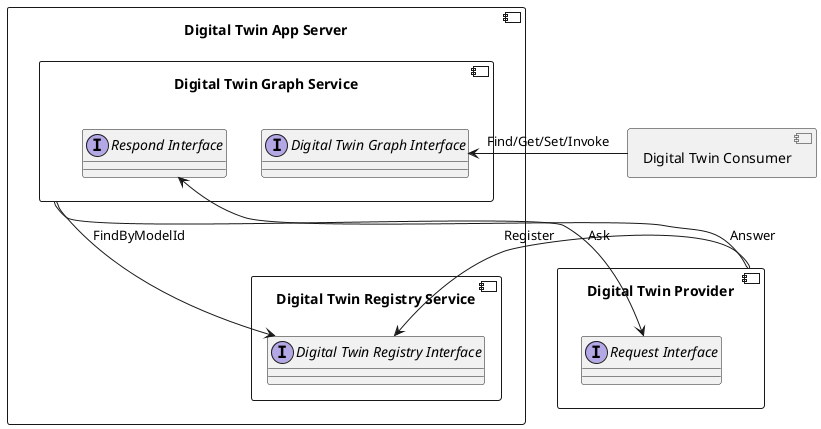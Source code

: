@startuml

component "Digital Twin Consumer" {
}

component "Digital Twin App Server" {
  component "Digital Twin Graph Service" {
    interface "Digital Twin Graph Interface"
    interface "Respond Interface"
  }
  component "Digital Twin Registry Service" {
    interface "Digital Twin Registry Interface"
  }
}

component "Digital Twin Provider" {
  interface "Request Interface"
}

"Digital Twin Provider" -left-> "Digital Twin Registry Interface" : Register

"Digital Twin Consumer" -right-> "Digital Twin Graph Interface" : Find/Get/Set/Invoke

"Digital Twin Graph Service" -down-> "Digital Twin Registry Interface": FindByModelId

"Digital Twin Graph Service" -right-> "Request Interface": Ask

"Digital Twin Provider" -left-> "Respond Interface": Answer

@enduml
